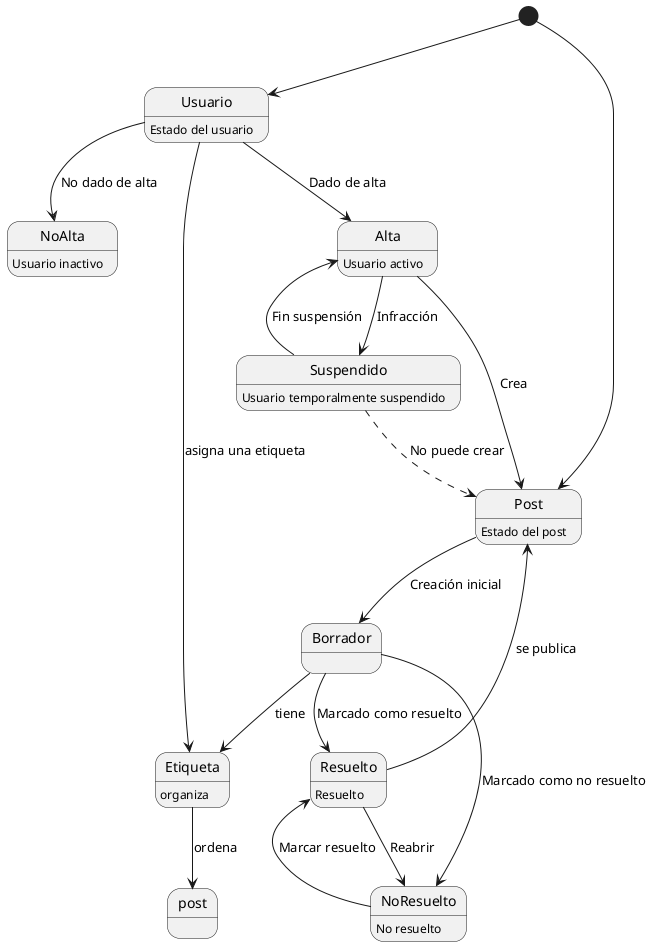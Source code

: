 @startuml
[*] --> Usuario
Usuario : Estado del usuario
Usuario --> Alta : Dado de alta
Usuario --> NoAlta : No dado de alta
Alta : Usuario activo
NoAlta : Usuario inactivo
Alta --> Suspendido : Infracción
Suspendido --> Alta : Fin suspensión
Suspendido : Usuario temporalmente suspendido
Usuario--> Etiqueta : asigna una etiqueta
Etiqueta --> post : ordena
Etiqueta : organiza

[*] --> Post
Alta --> Post: Crea
Suspendido -[dashed]-> Post: No puede crear
Post : Estado del post
Post --> Borrador : Creación inicial
Borrador --> Etiqueta : tiene
Borrador --> Resuelto : Marcado como resuelto
Borrador --> NoResuelto : Marcado como no resuelto
Resuelto --> Post : se publica
Resuelto : Resuelto
NoResuelto : No resuelto
NoResuelto --> Resuelto : Marcar resuelto
Resuelto --> NoResuelto : Reabrir
@enduml